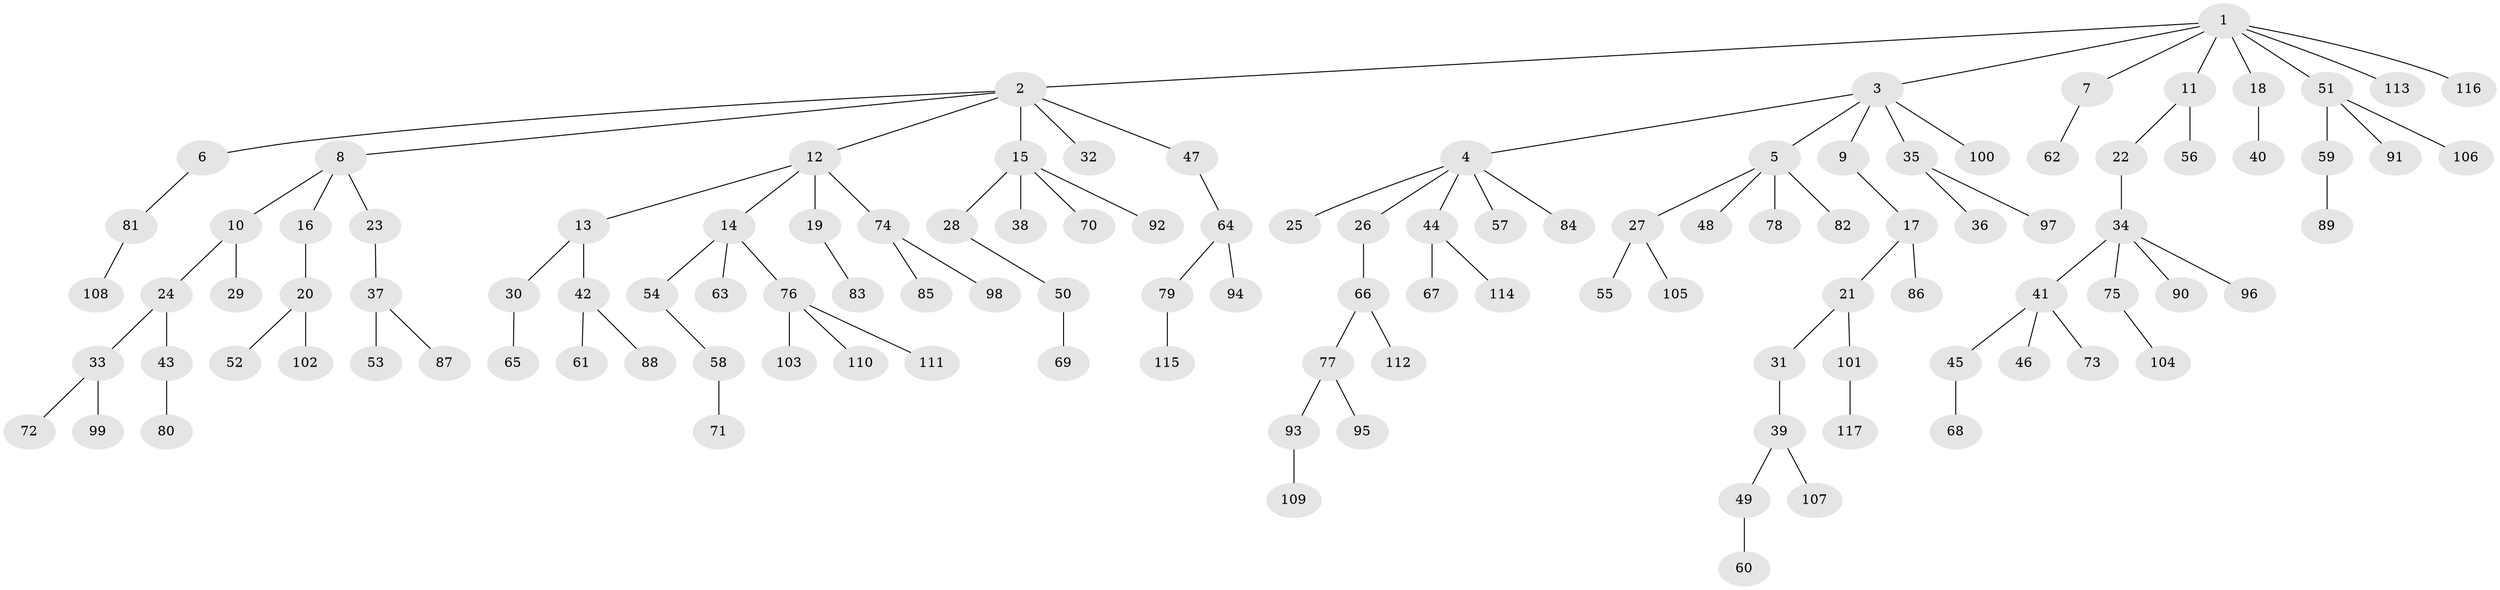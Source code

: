 // Generated by graph-tools (version 1.1) at 2025/36/03/09/25 02:36:53]
// undirected, 117 vertices, 116 edges
graph export_dot {
graph [start="1"]
  node [color=gray90,style=filled];
  1;
  2;
  3;
  4;
  5;
  6;
  7;
  8;
  9;
  10;
  11;
  12;
  13;
  14;
  15;
  16;
  17;
  18;
  19;
  20;
  21;
  22;
  23;
  24;
  25;
  26;
  27;
  28;
  29;
  30;
  31;
  32;
  33;
  34;
  35;
  36;
  37;
  38;
  39;
  40;
  41;
  42;
  43;
  44;
  45;
  46;
  47;
  48;
  49;
  50;
  51;
  52;
  53;
  54;
  55;
  56;
  57;
  58;
  59;
  60;
  61;
  62;
  63;
  64;
  65;
  66;
  67;
  68;
  69;
  70;
  71;
  72;
  73;
  74;
  75;
  76;
  77;
  78;
  79;
  80;
  81;
  82;
  83;
  84;
  85;
  86;
  87;
  88;
  89;
  90;
  91;
  92;
  93;
  94;
  95;
  96;
  97;
  98;
  99;
  100;
  101;
  102;
  103;
  104;
  105;
  106;
  107;
  108;
  109;
  110;
  111;
  112;
  113;
  114;
  115;
  116;
  117;
  1 -- 2;
  1 -- 3;
  1 -- 7;
  1 -- 11;
  1 -- 18;
  1 -- 51;
  1 -- 113;
  1 -- 116;
  2 -- 6;
  2 -- 8;
  2 -- 12;
  2 -- 15;
  2 -- 32;
  2 -- 47;
  3 -- 4;
  3 -- 5;
  3 -- 9;
  3 -- 35;
  3 -- 100;
  4 -- 25;
  4 -- 26;
  4 -- 44;
  4 -- 57;
  4 -- 84;
  5 -- 27;
  5 -- 48;
  5 -- 78;
  5 -- 82;
  6 -- 81;
  7 -- 62;
  8 -- 10;
  8 -- 16;
  8 -- 23;
  9 -- 17;
  10 -- 24;
  10 -- 29;
  11 -- 22;
  11 -- 56;
  12 -- 13;
  12 -- 14;
  12 -- 19;
  12 -- 74;
  13 -- 30;
  13 -- 42;
  14 -- 54;
  14 -- 63;
  14 -- 76;
  15 -- 28;
  15 -- 38;
  15 -- 70;
  15 -- 92;
  16 -- 20;
  17 -- 21;
  17 -- 86;
  18 -- 40;
  19 -- 83;
  20 -- 52;
  20 -- 102;
  21 -- 31;
  21 -- 101;
  22 -- 34;
  23 -- 37;
  24 -- 33;
  24 -- 43;
  26 -- 66;
  27 -- 55;
  27 -- 105;
  28 -- 50;
  30 -- 65;
  31 -- 39;
  33 -- 72;
  33 -- 99;
  34 -- 41;
  34 -- 75;
  34 -- 90;
  34 -- 96;
  35 -- 36;
  35 -- 97;
  37 -- 53;
  37 -- 87;
  39 -- 49;
  39 -- 107;
  41 -- 45;
  41 -- 46;
  41 -- 73;
  42 -- 61;
  42 -- 88;
  43 -- 80;
  44 -- 67;
  44 -- 114;
  45 -- 68;
  47 -- 64;
  49 -- 60;
  50 -- 69;
  51 -- 59;
  51 -- 91;
  51 -- 106;
  54 -- 58;
  58 -- 71;
  59 -- 89;
  64 -- 79;
  64 -- 94;
  66 -- 77;
  66 -- 112;
  74 -- 85;
  74 -- 98;
  75 -- 104;
  76 -- 103;
  76 -- 110;
  76 -- 111;
  77 -- 93;
  77 -- 95;
  79 -- 115;
  81 -- 108;
  93 -- 109;
  101 -- 117;
}
